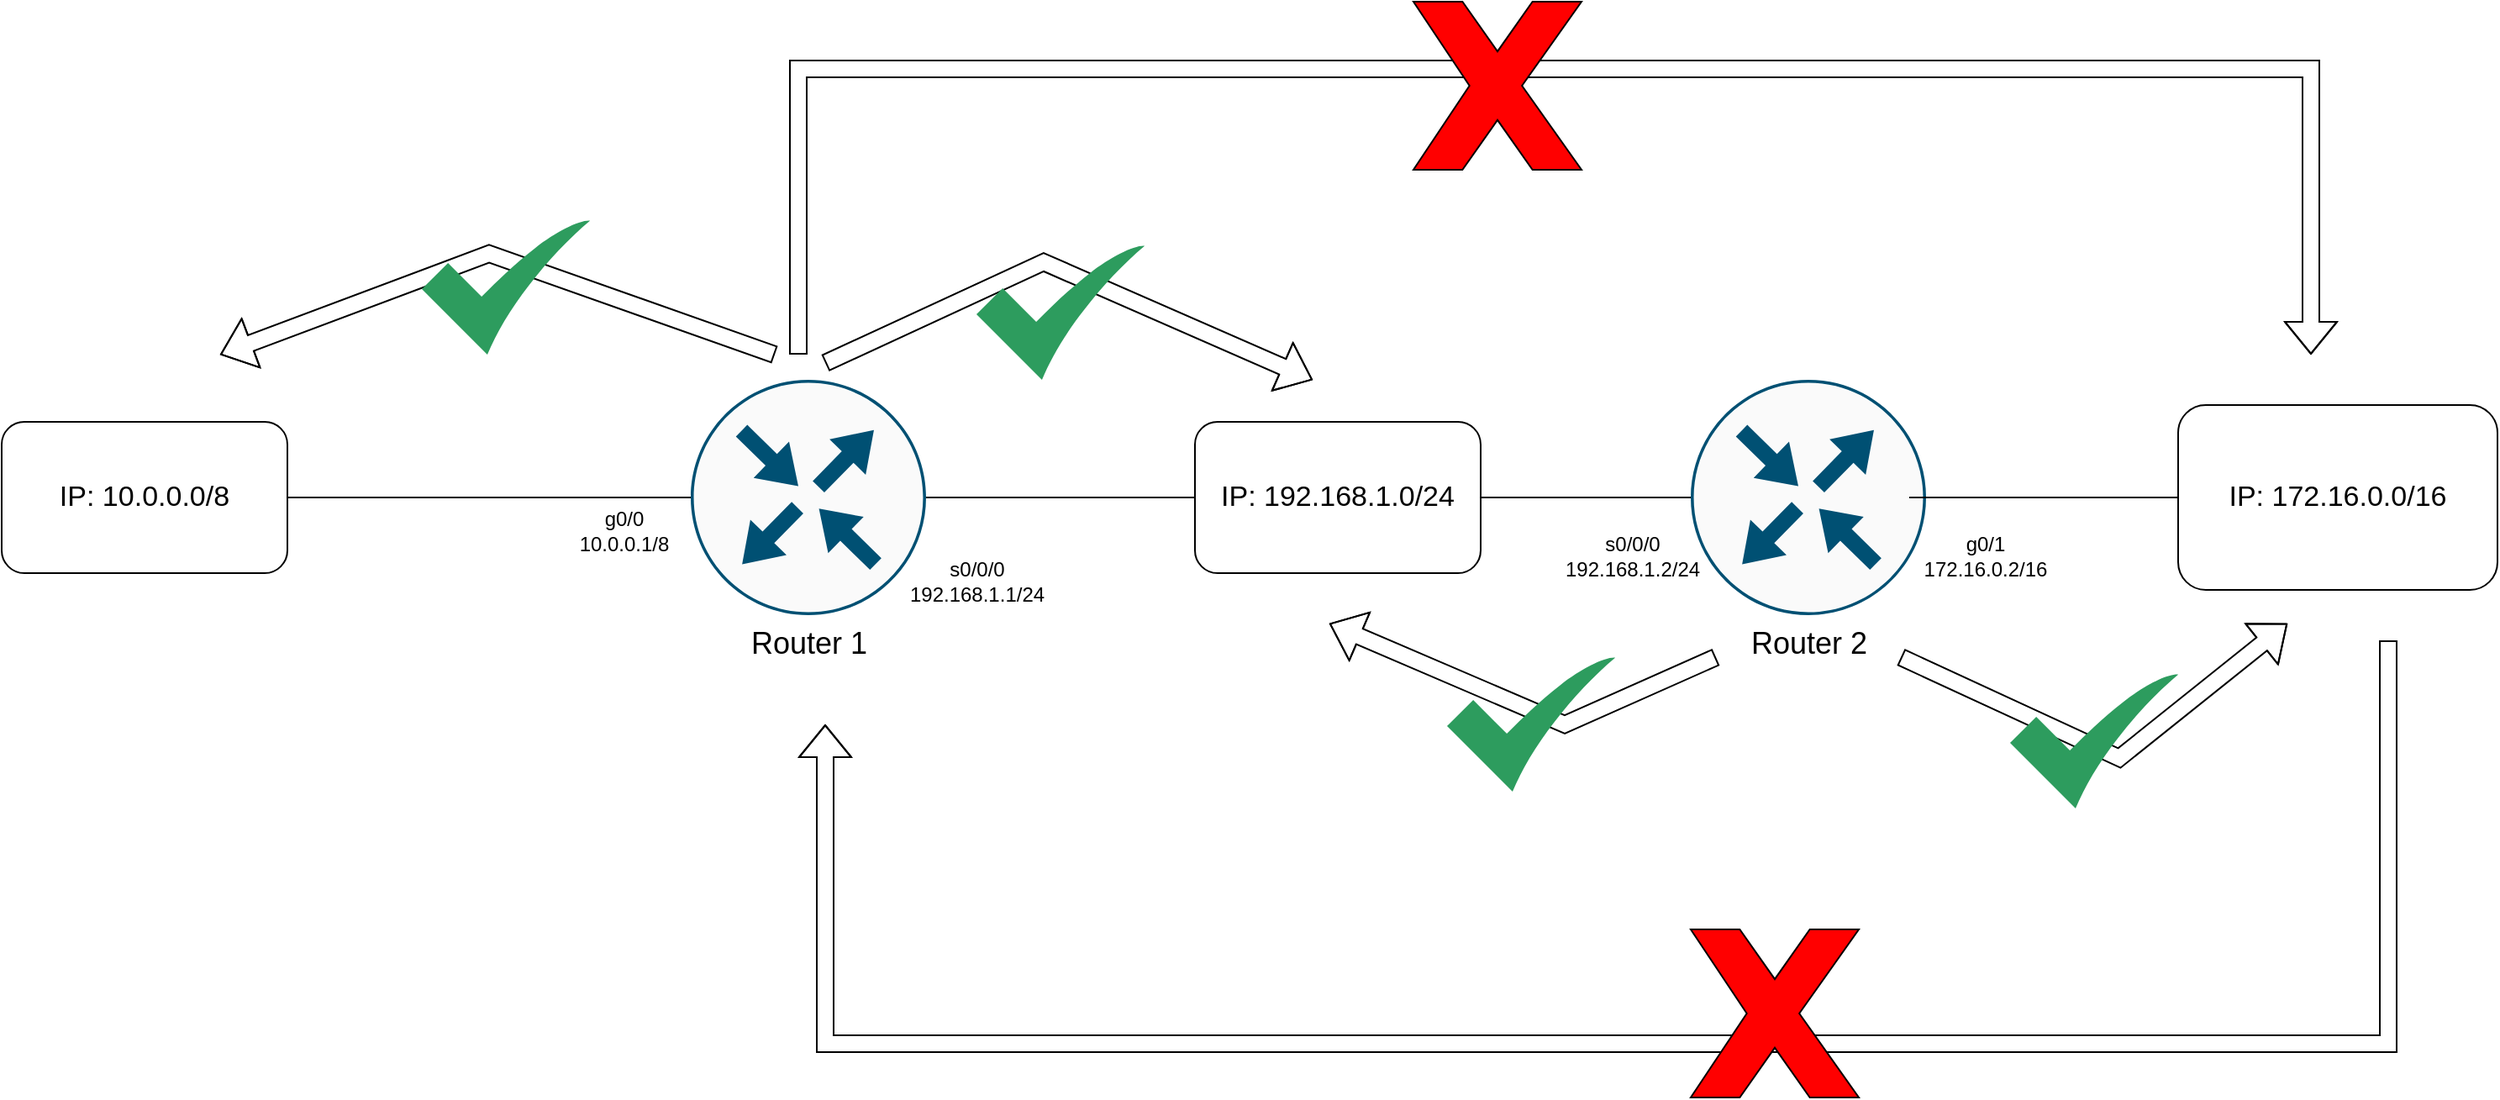 <mxfile version="24.2.5" type="device">
  <diagram name="Page-1" id="Kfh8t_Ak4ihm8aRNfu7Z">
    <mxGraphModel dx="1948" dy="802" grid="1" gridSize="10" guides="1" tooltips="1" connect="1" arrows="1" fold="1" page="1" pageScale="1" pageWidth="850" pageHeight="1100" math="0" shadow="0">
      <root>
        <mxCell id="0" />
        <mxCell id="1" parent="0" />
        <mxCell id="OEtIv18NF1MfXvZT3ipg-17" value="&lt;font style=&quot;font-size: 18px;&quot;&gt;Router 1&lt;/font&gt;" style="sketch=0;points=[[0.5,0,0],[1,0.5,0],[0.5,1,0],[0,0.5,0],[0.145,0.145,0],[0.856,0.145,0],[0.855,0.856,0],[0.145,0.855,0]];verticalLabelPosition=bottom;html=1;verticalAlign=top;aspect=fixed;align=center;pointerEvents=1;shape=mxgraph.cisco19.rect;prIcon=router;fillColor=#FAFAFA;strokeColor=#005073;" vertex="1" parent="1">
          <mxGeometry x="90" y="265" width="140" height="140" as="geometry" />
        </mxCell>
        <mxCell id="OEtIv18NF1MfXvZT3ipg-18" value="&lt;span style=&quot;font-size: 18px;&quot;&gt;Router 2&lt;/span&gt;" style="sketch=0;points=[[0.5,0,0],[1,0.5,0],[0.5,1,0],[0,0.5,0],[0.145,0.145,0],[0.856,0.145,0],[0.855,0.856,0],[0.145,0.855,0]];verticalLabelPosition=bottom;html=1;verticalAlign=top;aspect=fixed;align=center;pointerEvents=1;shape=mxgraph.cisco19.rect;prIcon=router;fillColor=#FAFAFA;strokeColor=#005073;" vertex="1" parent="1">
          <mxGeometry x="685" y="265" width="140" height="140" as="geometry" />
        </mxCell>
        <mxCell id="OEtIv18NF1MfXvZT3ipg-19" value="&lt;font style=&quot;font-size: 17px;&quot;&gt;IP: 192.168.1.0/24&lt;/font&gt;" style="rounded=1;whiteSpace=wrap;html=1;" vertex="1" parent="1">
          <mxGeometry x="390" y="290" width="170" height="90" as="geometry" />
        </mxCell>
        <mxCell id="OEtIv18NF1MfXvZT3ipg-20" value="&lt;font style=&quot;font-size: 17px;&quot;&gt;IP: 10.0.0.0/8&lt;/font&gt;" style="rounded=1;whiteSpace=wrap;html=1;" vertex="1" parent="1">
          <mxGeometry x="-320" y="290" width="170" height="90" as="geometry" />
        </mxCell>
        <mxCell id="OEtIv18NF1MfXvZT3ipg-21" value="&lt;font style=&quot;font-size: 17px;&quot;&gt;IP: 172.16.0.0/16&lt;/font&gt;" style="rounded=1;whiteSpace=wrap;html=1;" vertex="1" parent="1">
          <mxGeometry x="975" y="280" width="190" height="110" as="geometry" />
        </mxCell>
        <mxCell id="OEtIv18NF1MfXvZT3ipg-22" value="" style="endArrow=none;html=1;rounded=0;exitX=1;exitY=0.5;exitDx=0;exitDy=0;entryX=0;entryY=0.5;entryDx=0;entryDy=0;entryPerimeter=0;" edge="1" parent="1" source="OEtIv18NF1MfXvZT3ipg-20" target="OEtIv18NF1MfXvZT3ipg-17">
          <mxGeometry width="50" height="50" relative="1" as="geometry">
            <mxPoint x="120" y="410" as="sourcePoint" />
            <mxPoint x="170" y="360" as="targetPoint" />
          </mxGeometry>
        </mxCell>
        <mxCell id="OEtIv18NF1MfXvZT3ipg-23" value="" style="endArrow=none;html=1;rounded=0;exitX=1;exitY=0.5;exitDx=0;exitDy=0;exitPerimeter=0;" edge="1" parent="1" source="OEtIv18NF1MfXvZT3ipg-17" target="OEtIv18NF1MfXvZT3ipg-19">
          <mxGeometry width="50" height="50" relative="1" as="geometry">
            <mxPoint x="270" y="430" as="sourcePoint" />
            <mxPoint x="280" y="420" as="targetPoint" />
          </mxGeometry>
        </mxCell>
        <mxCell id="OEtIv18NF1MfXvZT3ipg-24" value="" style="endArrow=none;html=1;rounded=0;exitX=1;exitY=0.5;exitDx=0;exitDy=0;entryX=0;entryY=0.5;entryDx=0;entryDy=0;entryPerimeter=0;" edge="1" parent="1" source="OEtIv18NF1MfXvZT3ipg-19" target="OEtIv18NF1MfXvZT3ipg-18">
          <mxGeometry width="50" height="50" relative="1" as="geometry">
            <mxPoint x="585" y="450" as="sourcePoint" />
            <mxPoint x="675" y="450" as="targetPoint" />
          </mxGeometry>
        </mxCell>
        <mxCell id="OEtIv18NF1MfXvZT3ipg-25" value="" style="endArrow=none;html=1;rounded=0;" edge="1" parent="1" target="OEtIv18NF1MfXvZT3ipg-21">
          <mxGeometry width="50" height="50" relative="1" as="geometry">
            <mxPoint x="815" y="335" as="sourcePoint" />
            <mxPoint x="975" y="420" as="targetPoint" />
          </mxGeometry>
        </mxCell>
        <mxCell id="OEtIv18NF1MfXvZT3ipg-26" value="g0/0&lt;div&gt;10.0.0.1/8&lt;/div&gt;" style="text;html=1;align=center;verticalAlign=middle;resizable=0;points=[];autosize=1;strokeColor=none;fillColor=none;" vertex="1" parent="1">
          <mxGeometry x="10" y="335" width="80" height="40" as="geometry" />
        </mxCell>
        <mxCell id="OEtIv18NF1MfXvZT3ipg-27" value="s0/0/0&lt;div&gt;192.168.1.1/24&lt;/div&gt;" style="text;html=1;align=center;verticalAlign=middle;resizable=0;points=[];autosize=1;strokeColor=none;fillColor=none;" vertex="1" parent="1">
          <mxGeometry x="210" y="365" width="100" height="40" as="geometry" />
        </mxCell>
        <mxCell id="OEtIv18NF1MfXvZT3ipg-28" value="s0/0/0&lt;div&gt;192.168.1.2/24&lt;/div&gt;" style="text;html=1;align=center;verticalAlign=middle;resizable=0;points=[];autosize=1;strokeColor=none;fillColor=none;" vertex="1" parent="1">
          <mxGeometry x="600" y="350" width="100" height="40" as="geometry" />
        </mxCell>
        <mxCell id="OEtIv18NF1MfXvZT3ipg-29" value="&lt;div&gt;g0/1&lt;/div&gt;&lt;div&gt;172.16.0.2/16&lt;/div&gt;" style="text;html=1;align=center;verticalAlign=middle;resizable=0;points=[];autosize=1;strokeColor=none;fillColor=none;" vertex="1" parent="1">
          <mxGeometry x="810" y="350" width="100" height="40" as="geometry" />
        </mxCell>
        <mxCell id="OEtIv18NF1MfXvZT3ipg-30" value="" style="shape=flexArrow;endArrow=classic;html=1;rounded=0;fillColor=#FFFFFF;" edge="1" parent="1">
          <mxGeometry width="50" height="50" relative="1" as="geometry">
            <mxPoint x="140" y="250" as="sourcePoint" />
            <mxPoint x="-190" y="250" as="targetPoint" />
            <Array as="points">
              <mxPoint x="-30" y="190" />
            </Array>
          </mxGeometry>
        </mxCell>
        <mxCell id="OEtIv18NF1MfXvZT3ipg-31" value="" style="sketch=0;html=1;aspect=fixed;strokeColor=none;shadow=0;align=center;fillColor=#2D9C5E;verticalAlign=top;labelPosition=center;verticalLabelPosition=bottom;shape=mxgraph.gcp2.check" vertex="1" parent="1">
          <mxGeometry x="-70" y="170" width="100" height="80" as="geometry" />
        </mxCell>
        <mxCell id="OEtIv18NF1MfXvZT3ipg-32" value="" style="shape=flexArrow;endArrow=classic;html=1;rounded=0;fillColor=#FFFFFF;" edge="1" parent="1">
          <mxGeometry width="50" height="50" relative="1" as="geometry">
            <mxPoint x="170" y="255" as="sourcePoint" />
            <mxPoint x="460" y="265" as="targetPoint" />
            <Array as="points">
              <mxPoint x="300" y="195" />
            </Array>
          </mxGeometry>
        </mxCell>
        <mxCell id="OEtIv18NF1MfXvZT3ipg-33" value="" style="sketch=0;html=1;aspect=fixed;strokeColor=none;shadow=0;align=center;fillColor=#2D9C5E;verticalAlign=top;labelPosition=center;verticalLabelPosition=bottom;shape=mxgraph.gcp2.check" vertex="1" parent="1">
          <mxGeometry x="260" y="185" width="100" height="80" as="geometry" />
        </mxCell>
        <mxCell id="OEtIv18NF1MfXvZT3ipg-34" value="" style="shape=flexArrow;endArrow=classic;html=1;rounded=0;fillColor=#FFFFFF;" edge="1" parent="1">
          <mxGeometry width="50" height="50" relative="1" as="geometry">
            <mxPoint x="700" y="430" as="sourcePoint" />
            <mxPoint x="470" y="410" as="targetPoint" />
            <Array as="points">
              <mxPoint x="610" y="470" />
            </Array>
          </mxGeometry>
        </mxCell>
        <mxCell id="OEtIv18NF1MfXvZT3ipg-35" value="" style="sketch=0;html=1;aspect=fixed;strokeColor=none;shadow=0;align=center;fillColor=#2D9C5E;verticalAlign=top;labelPosition=center;verticalLabelPosition=bottom;shape=mxgraph.gcp2.check" vertex="1" parent="1">
          <mxGeometry x="540" y="430" width="100" height="80" as="geometry" />
        </mxCell>
        <mxCell id="OEtIv18NF1MfXvZT3ipg-36" value="" style="shape=flexArrow;endArrow=classic;html=1;rounded=0;fillColor=#FFFFFF;" edge="1" parent="1">
          <mxGeometry width="50" height="50" relative="1" as="geometry">
            <mxPoint x="810" y="430" as="sourcePoint" />
            <mxPoint x="1040" y="410" as="targetPoint" />
            <Array as="points">
              <mxPoint x="940" y="490" />
            </Array>
          </mxGeometry>
        </mxCell>
        <mxCell id="OEtIv18NF1MfXvZT3ipg-37" value="" style="sketch=0;html=1;aspect=fixed;strokeColor=none;shadow=0;align=center;fillColor=#2D9C5E;verticalAlign=top;labelPosition=center;verticalLabelPosition=bottom;shape=mxgraph.gcp2.check" vertex="1" parent="1">
          <mxGeometry x="875" y="440" width="100" height="80" as="geometry" />
        </mxCell>
        <mxCell id="OEtIv18NF1MfXvZT3ipg-38" value="" style="shape=flexArrow;endArrow=classic;html=1;rounded=0;fillColor=#FFFFFF;" edge="1" parent="1">
          <mxGeometry width="50" height="50" relative="1" as="geometry">
            <mxPoint x="154" y="250" as="sourcePoint" />
            <mxPoint x="1054" y="250" as="targetPoint" />
            <Array as="points">
              <mxPoint x="154" y="80" />
              <mxPoint x="1054" y="80" />
            </Array>
          </mxGeometry>
        </mxCell>
        <mxCell id="OEtIv18NF1MfXvZT3ipg-39" value="" style="verticalLabelPosition=bottom;verticalAlign=top;html=1;shape=mxgraph.basic.x;fillColor=#FF0000;" vertex="1" parent="1">
          <mxGeometry x="520" y="40" width="100" height="100" as="geometry" />
        </mxCell>
        <mxCell id="OEtIv18NF1MfXvZT3ipg-40" value="" style="shape=flexArrow;endArrow=classic;html=1;rounded=0;fillColor=#FFFFFF;" edge="1" parent="1">
          <mxGeometry width="50" height="50" relative="1" as="geometry">
            <mxPoint x="1100" y="420" as="sourcePoint" />
            <mxPoint x="170" y="470" as="targetPoint" />
            <Array as="points">
              <mxPoint x="1100" y="660" />
              <mxPoint x="170" y="660" />
            </Array>
          </mxGeometry>
        </mxCell>
        <mxCell id="OEtIv18NF1MfXvZT3ipg-41" value="" style="verticalLabelPosition=bottom;verticalAlign=top;html=1;shape=mxgraph.basic.x;fillColor=#FF0000;" vertex="1" parent="1">
          <mxGeometry x="685" y="592" width="100" height="100" as="geometry" />
        </mxCell>
      </root>
    </mxGraphModel>
  </diagram>
</mxfile>
